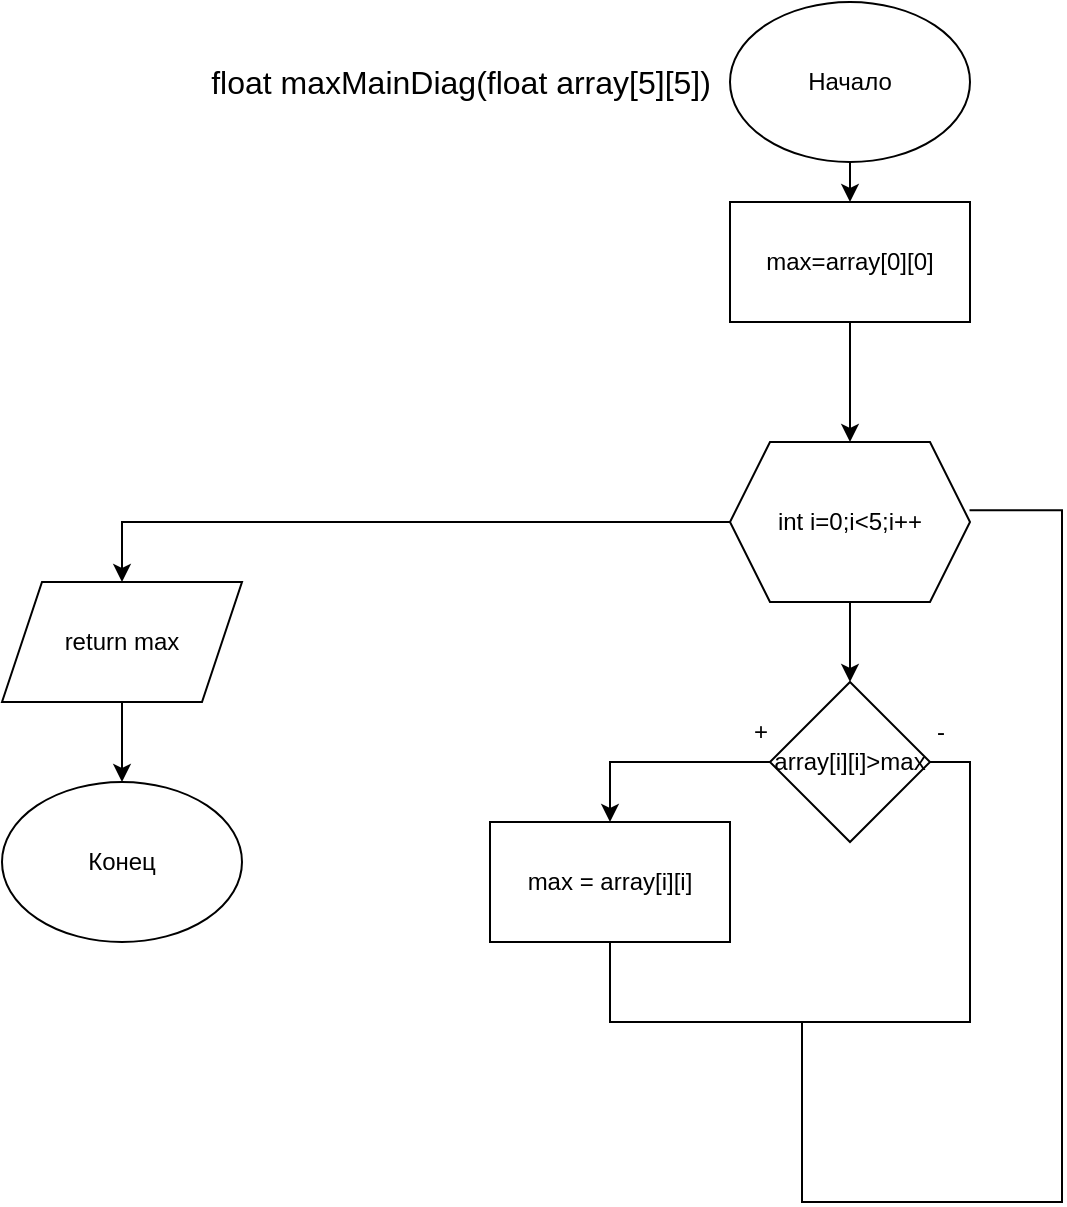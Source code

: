 <mxfile version="20.8.20" type="device"><diagram name="Страница 1" id="4-SUHKtgI3fiL11Xwihq"><mxGraphModel dx="1195" dy="1821" grid="1" gridSize="10" guides="1" tooltips="1" connect="1" arrows="1" fold="1" page="1" pageScale="1" pageWidth="827" pageHeight="1169" math="0" shadow="0"><root><mxCell id="0"/><mxCell id="1" parent="0"/><mxCell id="ek4f7XwiKQwmnmZGUb0l-3" style="edgeStyle=orthogonalEdgeStyle;rounded=0;orthogonalLoop=1;jettySize=auto;html=1;exitX=0.5;exitY=1;exitDx=0;exitDy=0;entryX=0.5;entryY=0;entryDx=0;entryDy=0;" parent="1" source="ek4f7XwiKQwmnmZGUb0l-1" target="ek4f7XwiKQwmnmZGUb0l-2" edge="1"><mxGeometry relative="1" as="geometry"/></mxCell><mxCell id="ek4f7XwiKQwmnmZGUb0l-1" value="&lt;div&gt;Начало&lt;/div&gt;" style="ellipse;whiteSpace=wrap;html=1;" parent="1" vertex="1"><mxGeometry x="404" y="-910" width="120" height="80" as="geometry"/></mxCell><mxCell id="ek4f7XwiKQwmnmZGUb0l-5" style="edgeStyle=orthogonalEdgeStyle;rounded=0;orthogonalLoop=1;jettySize=auto;html=1;exitX=0.5;exitY=1;exitDx=0;exitDy=0;entryX=0.5;entryY=0;entryDx=0;entryDy=0;" parent="1" source="ek4f7XwiKQwmnmZGUb0l-2" target="ek4f7XwiKQwmnmZGUb0l-4" edge="1"><mxGeometry relative="1" as="geometry"/></mxCell><mxCell id="ek4f7XwiKQwmnmZGUb0l-2" value="max=array[0][0]" style="rounded=0;whiteSpace=wrap;html=1;" parent="1" vertex="1"><mxGeometry x="404" y="-810" width="120" height="60" as="geometry"/></mxCell><mxCell id="ek4f7XwiKQwmnmZGUb0l-10" style="edgeStyle=orthogonalEdgeStyle;rounded=0;orthogonalLoop=1;jettySize=auto;html=1;exitX=0.5;exitY=1;exitDx=0;exitDy=0;entryX=0.5;entryY=0;entryDx=0;entryDy=0;" parent="1" source="ek4f7XwiKQwmnmZGUb0l-4" target="ek4f7XwiKQwmnmZGUb0l-9" edge="1"><mxGeometry relative="1" as="geometry"/></mxCell><mxCell id="ek4f7XwiKQwmnmZGUb0l-22" style="edgeStyle=orthogonalEdgeStyle;rounded=0;orthogonalLoop=1;jettySize=auto;html=1;exitX=0;exitY=0.5;exitDx=0;exitDy=0;entryX=0.5;entryY=0;entryDx=0;entryDy=0;strokeColor=default;endArrow=classic;endFill=1;" parent="1" source="ek4f7XwiKQwmnmZGUb0l-4" target="ek4f7XwiKQwmnmZGUb0l-21" edge="1"><mxGeometry relative="1" as="geometry"/></mxCell><mxCell id="ek4f7XwiKQwmnmZGUb0l-4" value="int i=0;i&amp;lt;5;i++" style="shape=hexagon;perimeter=hexagonPerimeter2;whiteSpace=wrap;html=1;fixedSize=1;" parent="1" vertex="1"><mxGeometry x="404" y="-690" width="120" height="80" as="geometry"/></mxCell><mxCell id="ek4f7XwiKQwmnmZGUb0l-13" style="edgeStyle=orthogonalEdgeStyle;rounded=0;orthogonalLoop=1;jettySize=auto;html=1;exitX=0;exitY=0.5;exitDx=0;exitDy=0;entryX=0.5;entryY=0;entryDx=0;entryDy=0;" parent="1" source="ek4f7XwiKQwmnmZGUb0l-9" target="ek4f7XwiKQwmnmZGUb0l-12" edge="1"><mxGeometry relative="1" as="geometry"/></mxCell><mxCell id="ek4f7XwiKQwmnmZGUb0l-15" style="edgeStyle=orthogonalEdgeStyle;rounded=0;orthogonalLoop=1;jettySize=auto;html=1;exitX=1;exitY=0.5;exitDx=0;exitDy=0;endArrow=none;endFill=0;" parent="1" source="ek4f7XwiKQwmnmZGUb0l-9" edge="1"><mxGeometry relative="1" as="geometry"><mxPoint x="460" y="-310" as="targetPoint"/><Array as="points"><mxPoint x="524" y="-530"/><mxPoint x="524" y="-400"/><mxPoint x="440" y="-400"/><mxPoint x="440" y="-310"/></Array></mxGeometry></mxCell><mxCell id="ek4f7XwiKQwmnmZGUb0l-9" value="array[i][i]&amp;gt;max" style="rhombus;whiteSpace=wrap;html=1;" parent="1" vertex="1"><mxGeometry x="424" y="-570" width="80" height="80" as="geometry"/></mxCell><mxCell id="ek4f7XwiKQwmnmZGUb0l-16" style="edgeStyle=orthogonalEdgeStyle;rounded=0;orthogonalLoop=1;jettySize=auto;html=1;exitX=0.5;exitY=1;exitDx=0;exitDy=0;endArrow=none;endFill=0;entryX=0.998;entryY=0.426;entryDx=0;entryDy=0;entryPerimeter=0;" parent="1" source="ek4f7XwiKQwmnmZGUb0l-12" target="ek4f7XwiKQwmnmZGUb0l-4" edge="1"><mxGeometry relative="1" as="geometry"><mxPoint x="460" y="-310" as="targetPoint"/><Array as="points"><mxPoint x="344" y="-400"/><mxPoint x="440" y="-400"/><mxPoint x="440" y="-310"/><mxPoint x="570" y="-310"/><mxPoint x="570" y="-656"/></Array></mxGeometry></mxCell><mxCell id="ek4f7XwiKQwmnmZGUb0l-12" value="max = array[i][i]" style="rounded=0;whiteSpace=wrap;html=1;" parent="1" vertex="1"><mxGeometry x="284" y="-500" width="120" height="60" as="geometry"/></mxCell><mxCell id="ek4f7XwiKQwmnmZGUb0l-18" value="+" style="text;html=1;align=center;verticalAlign=middle;resizable=0;points=[];autosize=1;strokeColor=none;fillColor=none;" parent="1" vertex="1"><mxGeometry x="404" y="-560" width="30" height="30" as="geometry"/></mxCell><mxCell id="ek4f7XwiKQwmnmZGUb0l-19" value="-" style="text;html=1;align=center;verticalAlign=middle;resizable=0;points=[];autosize=1;strokeColor=none;fillColor=none;" parent="1" vertex="1"><mxGeometry x="494" y="-560" width="30" height="30" as="geometry"/></mxCell><mxCell id="ek4f7XwiKQwmnmZGUb0l-24" style="edgeStyle=orthogonalEdgeStyle;rounded=0;orthogonalLoop=1;jettySize=auto;html=1;exitX=0.5;exitY=1;exitDx=0;exitDy=0;entryX=0.5;entryY=0;entryDx=0;entryDy=0;strokeColor=default;endArrow=classic;endFill=1;" parent="1" source="ek4f7XwiKQwmnmZGUb0l-21" target="ek4f7XwiKQwmnmZGUb0l-23" edge="1"><mxGeometry relative="1" as="geometry"/></mxCell><mxCell id="ek4f7XwiKQwmnmZGUb0l-21" value="return max" style="shape=parallelogram;perimeter=parallelogramPerimeter;whiteSpace=wrap;html=1;fixedSize=1;" parent="1" vertex="1"><mxGeometry x="40" y="-620" width="120" height="60" as="geometry"/></mxCell><mxCell id="ek4f7XwiKQwmnmZGUb0l-23" value="&lt;div&gt;Конец&lt;/div&gt;" style="ellipse;whiteSpace=wrap;html=1;" parent="1" vertex="1"><mxGeometry x="40" y="-520" width="120" height="80" as="geometry"/></mxCell><mxCell id="ek4f7XwiKQwmnmZGUb0l-25" value="float maxMainDiag(float array[5][5])" style="text;html=1;align=center;verticalAlign=middle;resizable=0;points=[];autosize=1;strokeColor=none;fillColor=none;fontSize=16;" parent="1" vertex="1"><mxGeometry x="134" y="-885" width="270" height="30" as="geometry"/></mxCell></root></mxGraphModel></diagram></mxfile>